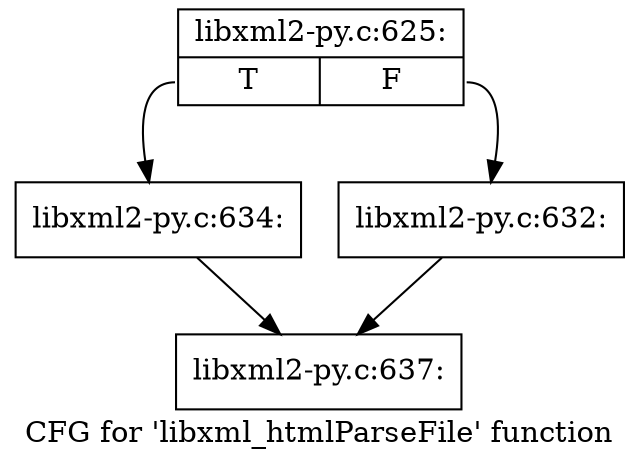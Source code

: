 digraph "CFG for 'libxml_htmlParseFile' function" {
	label="CFG for 'libxml_htmlParseFile' function";

	Node0x3c3a270 [shape=record,label="{libxml2-py.c:625:|{<s0>T|<s1>F}}"];
	Node0x3c3a270:s0 -> Node0x3c3b8f0;
	Node0x3c3a270:s1 -> Node0x3c3b8a0;
	Node0x3c3b8a0 [shape=record,label="{libxml2-py.c:632:}"];
	Node0x3c3b8a0 -> Node0x3c38980;
	Node0x3c3b8f0 [shape=record,label="{libxml2-py.c:634:}"];
	Node0x3c3b8f0 -> Node0x3c38980;
	Node0x3c38980 [shape=record,label="{libxml2-py.c:637:}"];
}
